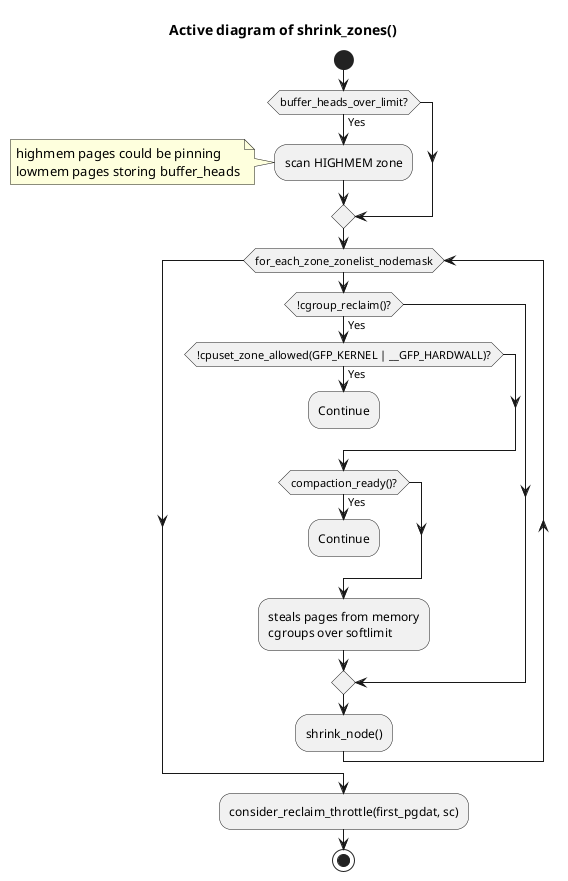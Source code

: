 @startuml

title Active diagram of shrink_zones()

start
if (buffer_heads_over_limit?) then (Yes)
    :scan HIGHMEM zone;
    note left
        highmem pages could be pinning
        lowmem pages storing buffer_heads
    end note
endif

while (for_each_zone_zonelist_nodemask)
    if (!cgroup_reclaim()?) then (Yes)
        if (!cpuset_zone_allowed(GFP_KERNEL | __GFP_HARDWALL)?) then (Yes)
            :Continue;
            detach
        endif
        if (compaction_ready()?) then (Yes)
            :Continue;
            detach
        endif
        :steals pages from memory
        cgroups over softlimit;
    endif
    :shrink_node();
endwhile
:consider_reclaim_throttle(first_pgdat, sc);

stop

@enduml